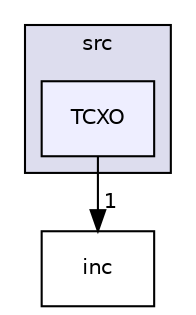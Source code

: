 digraph "C:/Users/hendrick.goncalves/Documents/GenericPushButton_Doxygne/Generic_Push_Button/Drivers/S2LP_Middleware/STM32/src/TCXO" {
  compound=true
  node [ fontsize="10", fontname="Helvetica"];
  edge [ labelfontsize="10", labelfontname="Helvetica"];
  subgraph clusterdir_b280f0ff4b84ac4c28d53dbaa40aac38 {
    graph [ bgcolor="#ddddee", pencolor="black", label="src" fontname="Helvetica", fontsize="10", URL="dir_b280f0ff4b84ac4c28d53dbaa40aac38.html"]
  dir_1dd13655168aa0ae8fa62ffc75aae97b [shape=box, label="TCXO", style="filled", fillcolor="#eeeeff", pencolor="black", URL="dir_1dd13655168aa0ae8fa62ffc75aae97b.html"];
  }
  dir_375791623a4f56bf1a10ffe0e0b5a456 [shape=box label="inc" URL="dir_375791623a4f56bf1a10ffe0e0b5a456.html"];
  dir_1dd13655168aa0ae8fa62ffc75aae97b->dir_375791623a4f56bf1a10ffe0e0b5a456 [headlabel="1", labeldistance=1.5 headhref="dir_000011_000008.html"];
}
